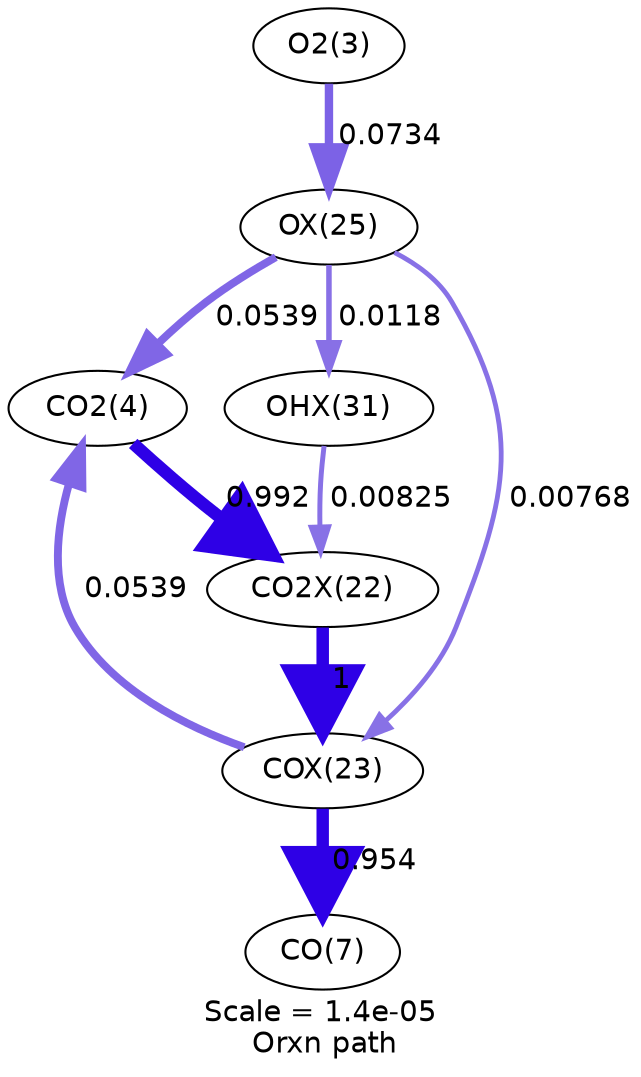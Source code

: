 digraph reaction_paths {
center=1;
s25 -> s2[fontname="Helvetica", penwidth=5.99, arrowsize=3, color="0.7, 1.49, 0.9"
, label=" 0.992"];
s3 -> s25[fontname="Helvetica", penwidth=3.79, arrowsize=1.9, color="0.7, 0.554, 0.9"
, label=" 0.0539"];
s5 -> s25[fontname="Helvetica", penwidth=3.79, arrowsize=1.9, color="0.7, 0.554, 0.9"
, label=" 0.0539"];
s2 -> s3[fontname="Helvetica", penwidth=6, arrowsize=3, color="0.7, 1.5, 0.9"
, label=" 1"];
s11 -> s2[fontname="Helvetica", penwidth=2.38, arrowsize=1.19, color="0.7, 0.508, 0.9"
, label=" 0.00825"];
s3 -> s28[fontname="Helvetica", penwidth=5.96, arrowsize=2.98, color="0.7, 1.45, 0.9"
, label=" 0.954"];
s5 -> s3[fontname="Helvetica", penwidth=2.32, arrowsize=1.16, color="0.7, 0.508, 0.9"
, label=" 0.00768"];
s24 -> s5[fontname="Helvetica", penwidth=4.03, arrowsize=2.01, color="0.7, 0.573, 0.9"
, label=" 0.0734"];
s5 -> s11[fontname="Helvetica", penwidth=2.65, arrowsize=1.33, color="0.7, 0.512, 0.9"
, label=" 0.0118"];
s2 [ fontname="Helvetica", label="CO2X(22)"];
s3 [ fontname="Helvetica", label="COX(23)"];
s5 [ fontname="Helvetica", label="OX(25)"];
s11 [ fontname="Helvetica", label="OHX(31)"];
s24 [ fontname="Helvetica", label="O2(3)"];
s25 [ fontname="Helvetica", label="CO2(4)"];
s28 [ fontname="Helvetica", label="CO(7)"];
 label = "Scale = 1.4e-05\l Orxn path";
 fontname = "Helvetica";
}

